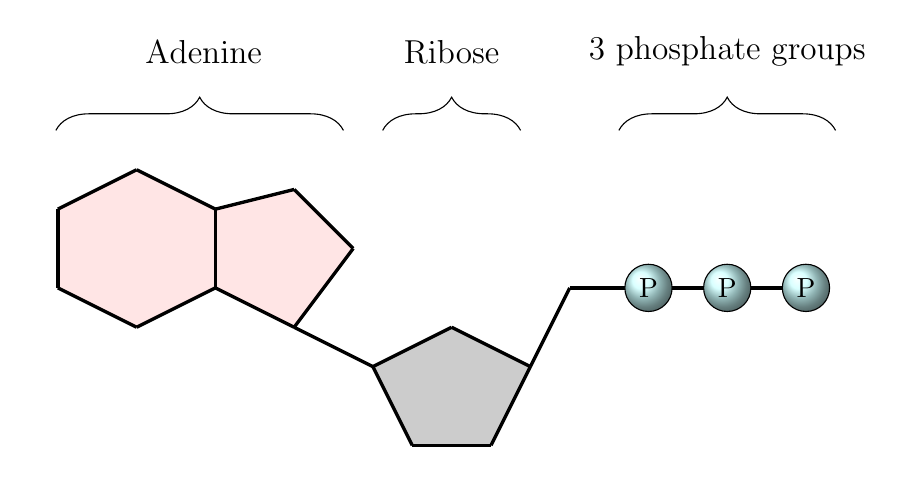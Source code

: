 \usetikzlibrary{decorations.pathreplacing}
\begin{tikzpicture}
	\node (0) at (-1,0.5) {};
	\node (1) at (0,1) {};
	\node (2) at (-0.5,-0.5) {};
	\node (3) at (0.5,-0.5) {};
	\node (4) at (1,0.5) {};
	\node (5) at (-2, 1) {};
	\node (6) at (-3, 1.5) {};
	\node (7) at (-4, 1) {};
	\node (8) at (-5, 1.5) {};
	\node (9) at (-4, 3) {};
	\node (10) at (-5, 2.5) {};
	\node (11) at (-3, 2.5) {};
	\node (12) at (-2, 2.75) {};
	\node (13) at (-1.25, 2) {};
	\node (14) at (1.5,1.5) {};
	\node (15) at (2.5,1.5) {};
	\node (16) at (3.5,1.5) {};
	\node (17) at (4.5,1.5) {};
	
\fill [fill=red!10] (5.center) -- (6.center) -- (7.center) -- (8.center) -- (10.center) -- (9.center) -- (11.center) -- (12.center) -- (13.center) -- cycle;
\fill [color=gray!40] (1.center)--(4.center)--(3.center)--(2.center)--(0.center) --cycle;
	\draw [very thick] (10.center) to (8.center);
	\draw [very thick] (8.center) to (7.center);
	\draw [very thick] (7.center) to (6.center);
	\draw [very thick] (6.center) to (11.center);
	\draw [very thick] (11.center) to (9.center);
	\draw [very thick] (9.center) to (10.center);
	\draw [very thick] (11.center) to (12.center);
	\draw [very thick] (12.center) to (13.center);
	\draw [very thick] (13.center) to (5.center);
	\draw [very thick] (5.center) to (6.center);
	\draw [very thick] (5.center) to (0.center);
	\draw [very thick] (0.center) to (1.center);
	\draw [very thick] (1.center) to (4.center);
	\draw [very thick] (4.center) to (3.center);
	\draw [very thick] (3.center) to (2.center);
	\draw [very thick] (2.center) to (0.center);
	\draw [very thick] (4.center) to (14.center);
	\draw [very thick] (14.center) to (15.center);
	\draw [very thick] (15.center) to (16.center);
	\draw [very thick] (16.center) to (17.center);
	
	\draw [ball color=cyan!20] (15.center) circle (.3);
	\draw [ball color=cyan!20] (16.center) circle (.3);
	\draw [ball color=cyan!20] (17.center) circle (.3);
	\node (18) at (15) {P};
	\node (19) at (16) {P};
	\node (20) at (17) {P};
	
\node (21) at (-5.15,3.5) {};
\node (22) at (-1.25,3.5) {};
\draw[decorate,decoration={brace, amplitude=12pt}] (21) -- (22);
\node (23) at (-1,3.5) {};
\node (24) at (1,3.5) {};
\draw[decorate,decoration={brace, amplitude=12pt}] (23) -- (24);
\node (25) at (2,3.5) {};
\node (26) at (5,3.5) {};
\draw[decorate,decoration={brace, amplitude=12pt}] (25) -- (26);
\node at (-3.15,4.5) {\large Adenine};
\node at (0,4.5) {\large Ribose};
\node at (3.5,4.5) {\large 3 phosphate groups};
\end{tikzpicture}